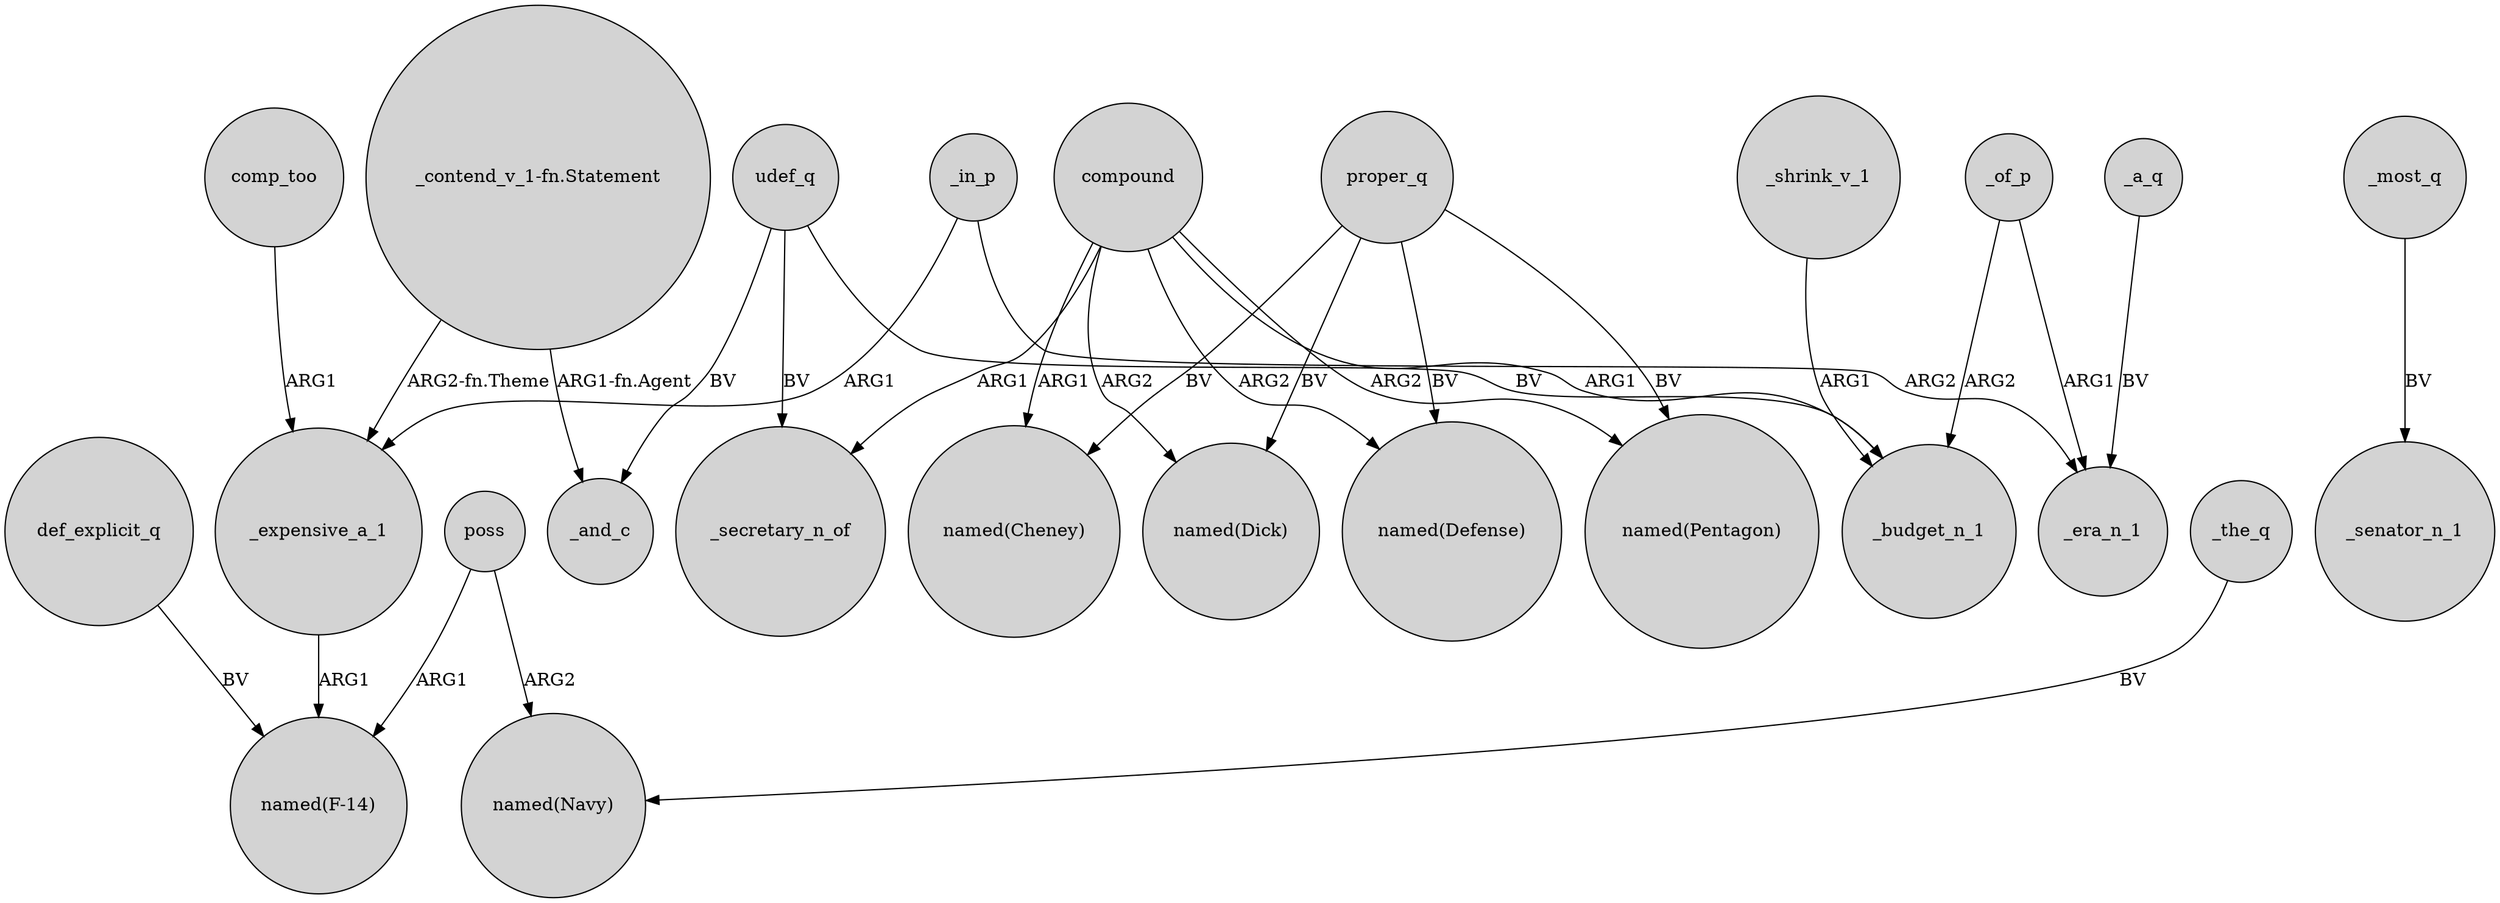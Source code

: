 digraph {
	node [shape=circle style=filled]
	poss -> "named(F-14)" [label=ARG1]
	udef_q -> _secretary_n_of [label=BV]
	compound -> "named(Dick)" [label=ARG2]
	compound -> "named(Pentagon)" [label=ARG2]
	proper_q -> "named(Pentagon)" [label=BV]
	_shrink_v_1 -> _budget_n_1 [label=ARG1]
	"_contend_v_1-fn.Statement" -> _and_c [label="ARG1-fn.Agent"]
	proper_q -> "named(Cheney)" [label=BV]
	proper_q -> "named(Dick)" [label=BV]
	compound -> _budget_n_1 [label=ARG1]
	def_explicit_q -> "named(F-14)" [label=BV]
	_a_q -> _era_n_1 [label=BV]
	_the_q -> "named(Navy)" [label=BV]
	"_contend_v_1-fn.Statement" -> _expensive_a_1 [label="ARG2-fn.Theme"]
	_of_p -> _era_n_1 [label=ARG1]
	_in_p -> _expensive_a_1 [label=ARG1]
	compound -> "named(Cheney)" [label=ARG1]
	udef_q -> _budget_n_1 [label=BV]
	comp_too -> _expensive_a_1 [label=ARG1]
	poss -> "named(Navy)" [label=ARG2]
	proper_q -> "named(Defense)" [label=BV]
	compound -> "named(Defense)" [label=ARG2]
	_in_p -> _era_n_1 [label=ARG2]
	_expensive_a_1 -> "named(F-14)" [label=ARG1]
	_of_p -> _budget_n_1 [label=ARG2]
	udef_q -> _and_c [label=BV]
	compound -> _secretary_n_of [label=ARG1]
	_most_q -> _senator_n_1 [label=BV]
}
